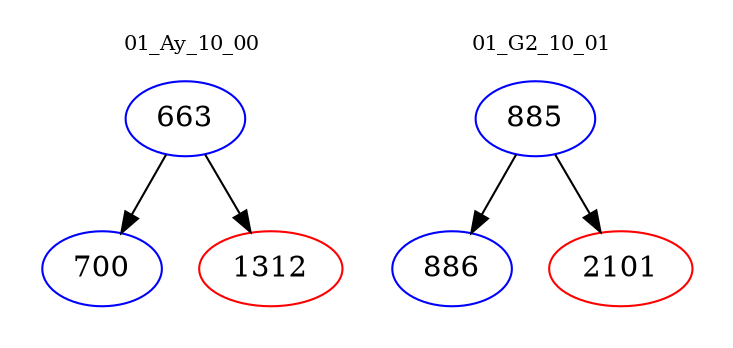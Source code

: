 digraph{
subgraph cluster_0 {
color = white
label = "01_Ay_10_00";
fontsize=10;
T0_663 [label="663", color="blue"]
T0_663 -> T0_700 [color="black"]
T0_700 [label="700", color="blue"]
T0_663 -> T0_1312 [color="black"]
T0_1312 [label="1312", color="red"]
}
subgraph cluster_1 {
color = white
label = "01_G2_10_01";
fontsize=10;
T1_885 [label="885", color="blue"]
T1_885 -> T1_886 [color="black"]
T1_886 [label="886", color="blue"]
T1_885 -> T1_2101 [color="black"]
T1_2101 [label="2101", color="red"]
}
}
